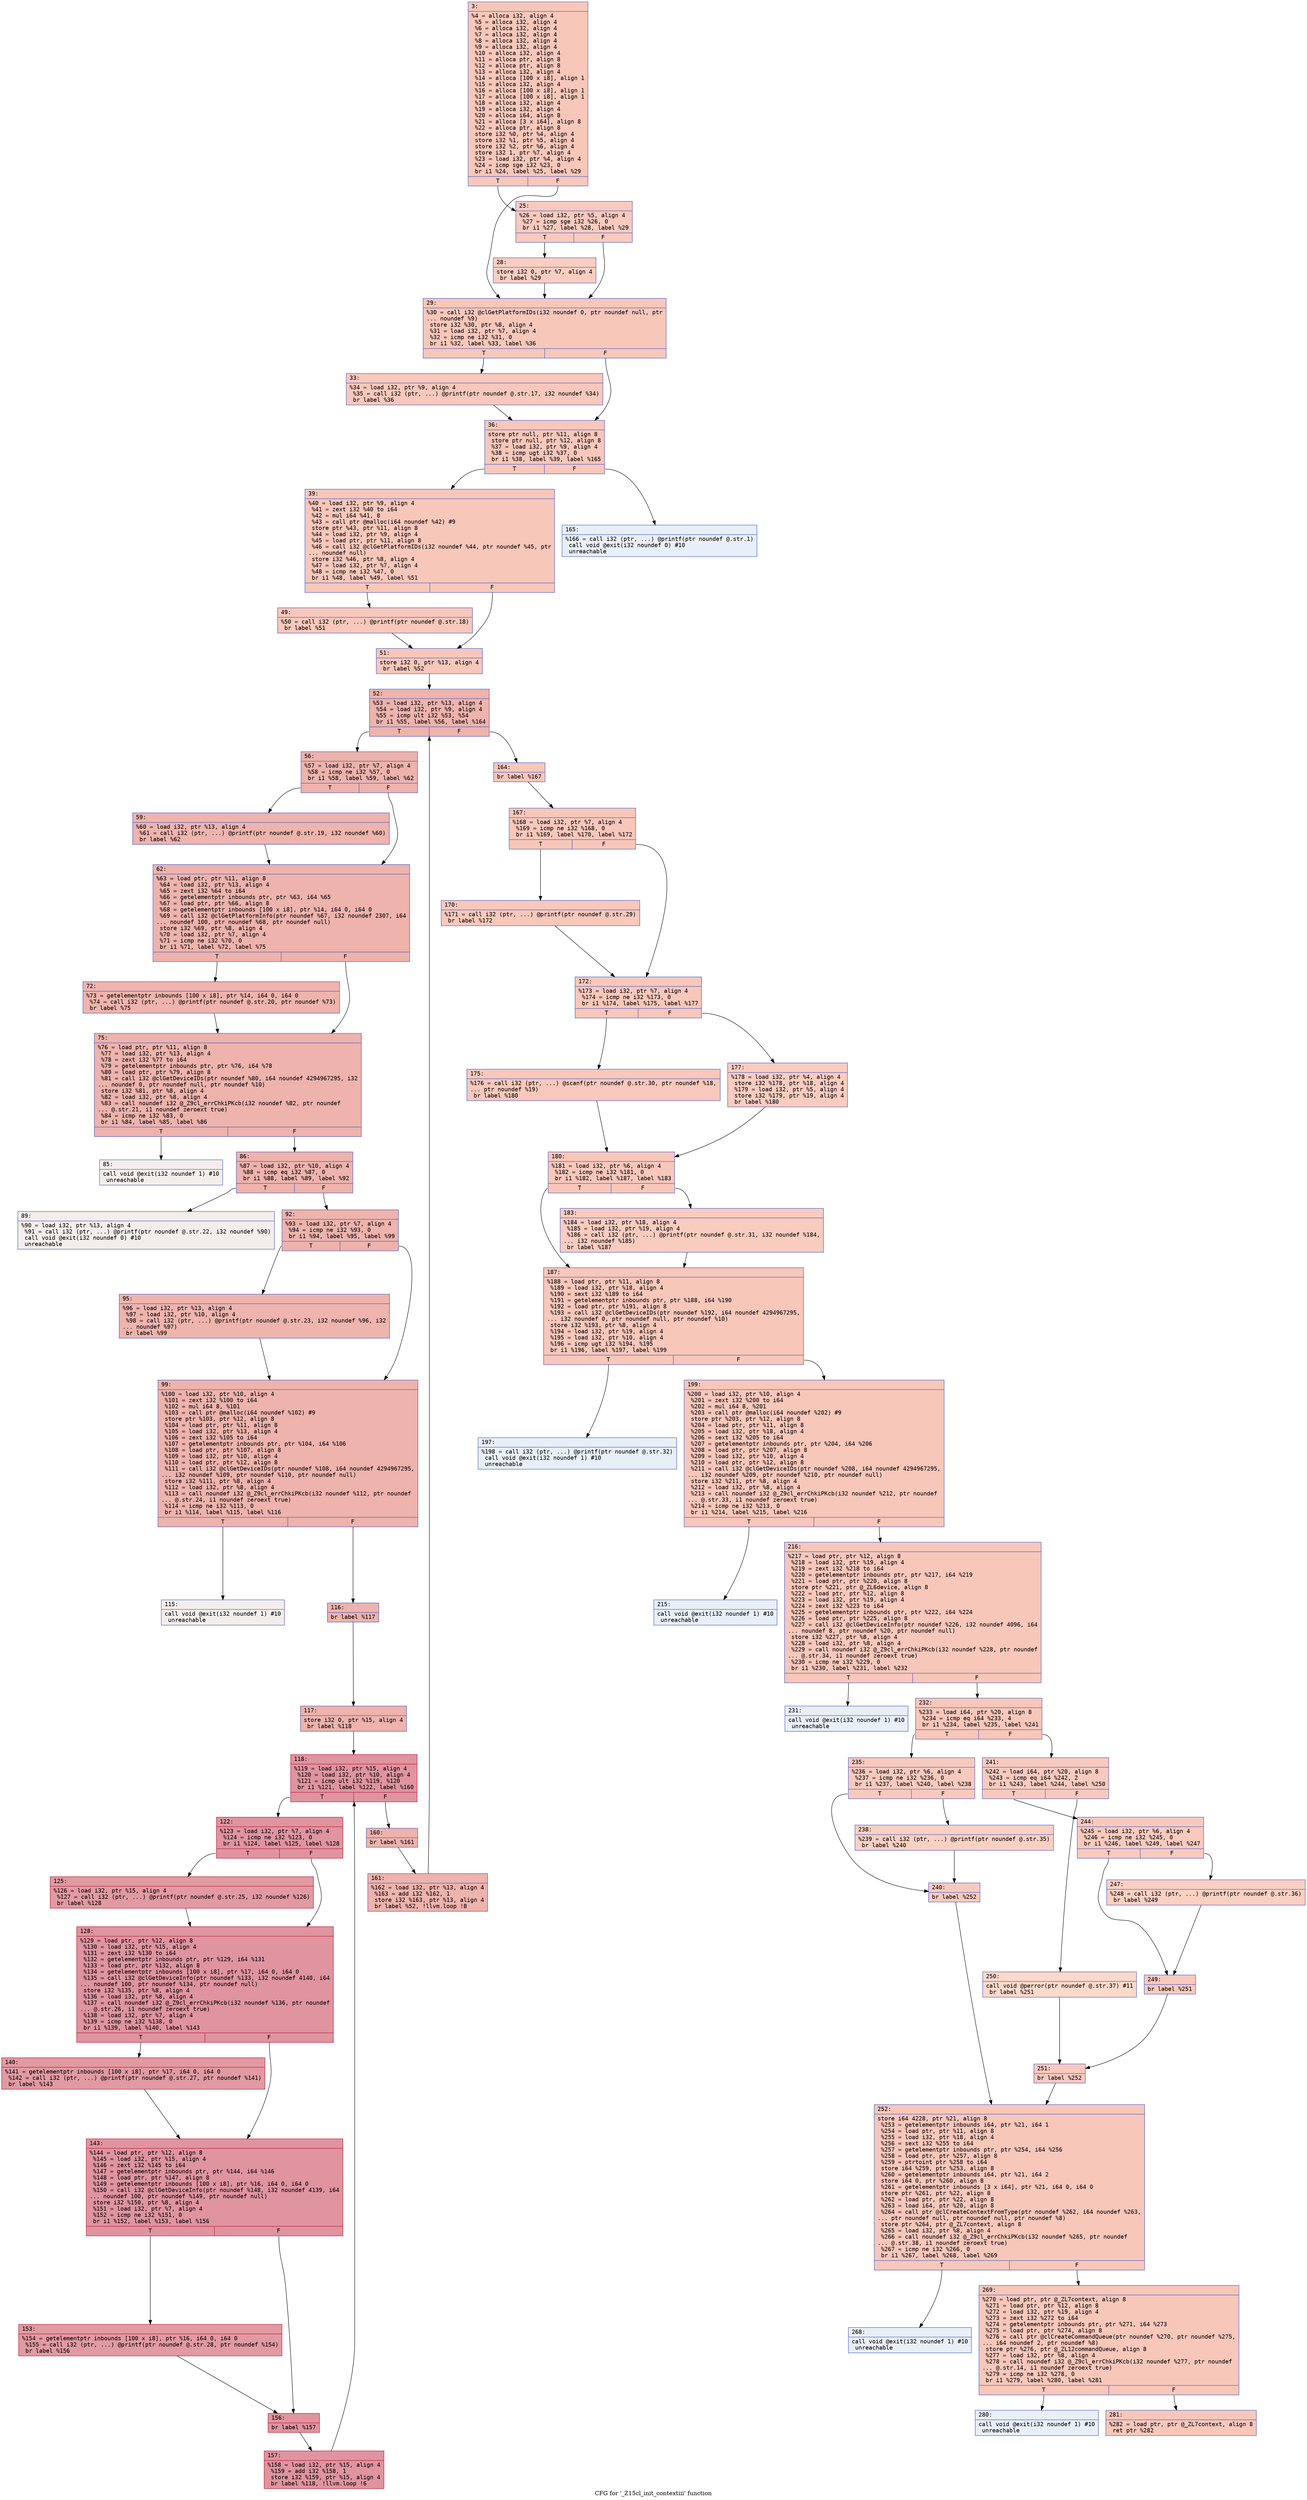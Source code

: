 digraph "CFG for '_Z15cl_init_contextiii' function" {
	label="CFG for '_Z15cl_init_contextiii' function";

	Node0x60000035b110 [shape=record,color="#3d50c3ff", style=filled, fillcolor="#ec7f6370" fontname="Courier",label="{3:\l|  %4 = alloca i32, align 4\l  %5 = alloca i32, align 4\l  %6 = alloca i32, align 4\l  %7 = alloca i32, align 4\l  %8 = alloca i32, align 4\l  %9 = alloca i32, align 4\l  %10 = alloca i32, align 4\l  %11 = alloca ptr, align 8\l  %12 = alloca ptr, align 8\l  %13 = alloca i32, align 4\l  %14 = alloca [100 x i8], align 1\l  %15 = alloca i32, align 4\l  %16 = alloca [100 x i8], align 1\l  %17 = alloca [100 x i8], align 1\l  %18 = alloca i32, align 4\l  %19 = alloca i32, align 4\l  %20 = alloca i64, align 8\l  %21 = alloca [3 x i64], align 8\l  %22 = alloca ptr, align 8\l  store i32 %0, ptr %4, align 4\l  store i32 %1, ptr %5, align 4\l  store i32 %2, ptr %6, align 4\l  store i32 1, ptr %7, align 4\l  %23 = load i32, ptr %4, align 4\l  %24 = icmp sge i32 %23, 0\l  br i1 %24, label %25, label %29\l|{<s0>T|<s1>F}}"];
	Node0x60000035b110:s0 -> Node0x60000035b160[tooltip="3 -> 25\nProbability 50.00%" ];
	Node0x60000035b110:s1 -> Node0x60000035b200[tooltip="3 -> 29\nProbability 50.00%" ];
	Node0x60000035b160 [shape=record,color="#3d50c3ff", style=filled, fillcolor="#ef886b70" fontname="Courier",label="{25:\l|  %26 = load i32, ptr %5, align 4\l  %27 = icmp sge i32 %26, 0\l  br i1 %27, label %28, label %29\l|{<s0>T|<s1>F}}"];
	Node0x60000035b160:s0 -> Node0x60000035b1b0[tooltip="25 -> 28\nProbability 50.00%" ];
	Node0x60000035b160:s1 -> Node0x60000035b200[tooltip="25 -> 29\nProbability 50.00%" ];
	Node0x60000035b1b0 [shape=record,color="#3d50c3ff", style=filled, fillcolor="#f2907270" fontname="Courier",label="{28:\l|  store i32 0, ptr %7, align 4\l  br label %29\l}"];
	Node0x60000035b1b0 -> Node0x60000035b200[tooltip="28 -> 29\nProbability 100.00%" ];
	Node0x60000035b200 [shape=record,color="#3d50c3ff", style=filled, fillcolor="#ec7f6370" fontname="Courier",label="{29:\l|  %30 = call i32 @clGetPlatformIDs(i32 noundef 0, ptr noundef null, ptr\l... noundef %9)\l  store i32 %30, ptr %8, align 4\l  %31 = load i32, ptr %7, align 4\l  %32 = icmp ne i32 %31, 0\l  br i1 %32, label %33, label %36\l|{<s0>T|<s1>F}}"];
	Node0x60000035b200:s0 -> Node0x60000035b250[tooltip="29 -> 33\nProbability 62.50%" ];
	Node0x60000035b200:s1 -> Node0x60000035b2a0[tooltip="29 -> 36\nProbability 37.50%" ];
	Node0x60000035b250 [shape=record,color="#3d50c3ff", style=filled, fillcolor="#ed836670" fontname="Courier",label="{33:\l|  %34 = load i32, ptr %9, align 4\l  %35 = call i32 (ptr, ...) @printf(ptr noundef @.str.17, i32 noundef %34)\l  br label %36\l}"];
	Node0x60000035b250 -> Node0x60000035b2a0[tooltip="33 -> 36\nProbability 100.00%" ];
	Node0x60000035b2a0 [shape=record,color="#3d50c3ff", style=filled, fillcolor="#ec7f6370" fontname="Courier",label="{36:\l|  store ptr null, ptr %11, align 8\l  store ptr null, ptr %12, align 8\l  %37 = load i32, ptr %9, align 4\l  %38 = icmp ugt i32 %37, 0\l  br i1 %38, label %39, label %165\l|{<s0>T|<s1>F}}"];
	Node0x60000035b2a0:s0 -> Node0x60000035b2f0[tooltip="36 -> 39\nProbability 100.00%" ];
	Node0x60000035b2a0:s1 -> Node0x60000035bc50[tooltip="36 -> 165\nProbability 0.00%" ];
	Node0x60000035b2f0 [shape=record,color="#3d50c3ff", style=filled, fillcolor="#ec7f6370" fontname="Courier",label="{39:\l|  %40 = load i32, ptr %9, align 4\l  %41 = zext i32 %40 to i64\l  %42 = mul i64 %41, 8\l  %43 = call ptr @malloc(i64 noundef %42) #9\l  store ptr %43, ptr %11, align 8\l  %44 = load i32, ptr %9, align 4\l  %45 = load ptr, ptr %11, align 8\l  %46 = call i32 @clGetPlatformIDs(i32 noundef %44, ptr noundef %45, ptr\l... noundef null)\l  store i32 %46, ptr %8, align 4\l  %47 = load i32, ptr %7, align 4\l  %48 = icmp ne i32 %47, 0\l  br i1 %48, label %49, label %51\l|{<s0>T|<s1>F}}"];
	Node0x60000035b2f0:s0 -> Node0x60000035b340[tooltip="39 -> 49\nProbability 62.50%" ];
	Node0x60000035b2f0:s1 -> Node0x60000035b390[tooltip="39 -> 51\nProbability 37.50%" ];
	Node0x60000035b340 [shape=record,color="#3d50c3ff", style=filled, fillcolor="#ed836670" fontname="Courier",label="{49:\l|  %50 = call i32 (ptr, ...) @printf(ptr noundef @.str.18)\l  br label %51\l}"];
	Node0x60000035b340 -> Node0x60000035b390[tooltip="49 -> 51\nProbability 100.00%" ];
	Node0x60000035b390 [shape=record,color="#3d50c3ff", style=filled, fillcolor="#ec7f6370" fontname="Courier",label="{51:\l|  store i32 0, ptr %13, align 4\l  br label %52\l}"];
	Node0x60000035b390 -> Node0x60000035b3e0[tooltip="51 -> 52\nProbability 100.00%" ];
	Node0x60000035b3e0 [shape=record,color="#3d50c3ff", style=filled, fillcolor="#d6524470" fontname="Courier",label="{52:\l|  %53 = load i32, ptr %13, align 4\l  %54 = load i32, ptr %9, align 4\l  %55 = icmp ult i32 %53, %54\l  br i1 %55, label %56, label %164\l|{<s0>T|<s1>F}}"];
	Node0x60000035b3e0:s0 -> Node0x60000035b430[tooltip="52 -> 56\nProbability 96.88%" ];
	Node0x60000035b3e0:s1 -> Node0x60000035bc00[tooltip="52 -> 164\nProbability 3.12%" ];
	Node0x60000035b430 [shape=record,color="#3d50c3ff", style=filled, fillcolor="#d6524470" fontname="Courier",label="{56:\l|  %57 = load i32, ptr %7, align 4\l  %58 = icmp ne i32 %57, 0\l  br i1 %58, label %59, label %62\l|{<s0>T|<s1>F}}"];
	Node0x60000035b430:s0 -> Node0x60000035b480[tooltip="56 -> 59\nProbability 62.50%" ];
	Node0x60000035b430:s1 -> Node0x60000035b4d0[tooltip="56 -> 62\nProbability 37.50%" ];
	Node0x60000035b480 [shape=record,color="#3d50c3ff", style=filled, fillcolor="#d8564670" fontname="Courier",label="{59:\l|  %60 = load i32, ptr %13, align 4\l  %61 = call i32 (ptr, ...) @printf(ptr noundef @.str.19, i32 noundef %60)\l  br label %62\l}"];
	Node0x60000035b480 -> Node0x60000035b4d0[tooltip="59 -> 62\nProbability 100.00%" ];
	Node0x60000035b4d0 [shape=record,color="#3d50c3ff", style=filled, fillcolor="#d6524470" fontname="Courier",label="{62:\l|  %63 = load ptr, ptr %11, align 8\l  %64 = load i32, ptr %13, align 4\l  %65 = zext i32 %64 to i64\l  %66 = getelementptr inbounds ptr, ptr %63, i64 %65\l  %67 = load ptr, ptr %66, align 8\l  %68 = getelementptr inbounds [100 x i8], ptr %14, i64 0, i64 0\l  %69 = call i32 @clGetPlatformInfo(ptr noundef %67, i32 noundef 2307, i64\l... noundef 100, ptr noundef %68, ptr noundef null)\l  store i32 %69, ptr %8, align 4\l  %70 = load i32, ptr %7, align 4\l  %71 = icmp ne i32 %70, 0\l  br i1 %71, label %72, label %75\l|{<s0>T|<s1>F}}"];
	Node0x60000035b4d0:s0 -> Node0x60000035b520[tooltip="62 -> 72\nProbability 62.50%" ];
	Node0x60000035b4d0:s1 -> Node0x60000035b570[tooltip="62 -> 75\nProbability 37.50%" ];
	Node0x60000035b520 [shape=record,color="#3d50c3ff", style=filled, fillcolor="#d8564670" fontname="Courier",label="{72:\l|  %73 = getelementptr inbounds [100 x i8], ptr %14, i64 0, i64 0\l  %74 = call i32 (ptr, ...) @printf(ptr noundef @.str.20, ptr noundef %73)\l  br label %75\l}"];
	Node0x60000035b520 -> Node0x60000035b570[tooltip="72 -> 75\nProbability 100.00%" ];
	Node0x60000035b570 [shape=record,color="#3d50c3ff", style=filled, fillcolor="#d6524470" fontname="Courier",label="{75:\l|  %76 = load ptr, ptr %11, align 8\l  %77 = load i32, ptr %13, align 4\l  %78 = zext i32 %77 to i64\l  %79 = getelementptr inbounds ptr, ptr %76, i64 %78\l  %80 = load ptr, ptr %79, align 8\l  %81 = call i32 @clGetDeviceIDs(ptr noundef %80, i64 noundef 4294967295, i32\l... noundef 0, ptr noundef null, ptr noundef %10)\l  store i32 %81, ptr %8, align 4\l  %82 = load i32, ptr %8, align 4\l  %83 = call noundef i32 @_Z9cl_errChkiPKcb(i32 noundef %82, ptr noundef\l... @.str.21, i1 noundef zeroext true)\l  %84 = icmp ne i32 %83, 0\l  br i1 %84, label %85, label %86\l|{<s0>T|<s1>F}}"];
	Node0x60000035b570:s0 -> Node0x60000035b5c0[tooltip="75 -> 85\nProbability 0.00%" ];
	Node0x60000035b570:s1 -> Node0x60000035b610[tooltip="75 -> 86\nProbability 100.00%" ];
	Node0x60000035b5c0 [shape=record,color="#3d50c3ff", style=filled, fillcolor="#e5d8d170" fontname="Courier",label="{85:\l|  call void @exit(i32 noundef 1) #10\l  unreachable\l}"];
	Node0x60000035b610 [shape=record,color="#3d50c3ff", style=filled, fillcolor="#d6524470" fontname="Courier",label="{86:\l|  %87 = load i32, ptr %10, align 4\l  %88 = icmp eq i32 %87, 0\l  br i1 %88, label %89, label %92\l|{<s0>T|<s1>F}}"];
	Node0x60000035b610:s0 -> Node0x60000035b660[tooltip="86 -> 89\nProbability 0.00%" ];
	Node0x60000035b610:s1 -> Node0x60000035b6b0[tooltip="86 -> 92\nProbability 100.00%" ];
	Node0x60000035b660 [shape=record,color="#3d50c3ff", style=filled, fillcolor="#e5d8d170" fontname="Courier",label="{89:\l|  %90 = load i32, ptr %13, align 4\l  %91 = call i32 (ptr, ...) @printf(ptr noundef @.str.22, i32 noundef %90)\l  call void @exit(i32 noundef 0) #10\l  unreachable\l}"];
	Node0x60000035b6b0 [shape=record,color="#3d50c3ff", style=filled, fillcolor="#d6524470" fontname="Courier",label="{92:\l|  %93 = load i32, ptr %7, align 4\l  %94 = icmp ne i32 %93, 0\l  br i1 %94, label %95, label %99\l|{<s0>T|<s1>F}}"];
	Node0x60000035b6b0:s0 -> Node0x60000035b700[tooltip="92 -> 95\nProbability 62.50%" ];
	Node0x60000035b6b0:s1 -> Node0x60000035b750[tooltip="92 -> 99\nProbability 37.50%" ];
	Node0x60000035b700 [shape=record,color="#3d50c3ff", style=filled, fillcolor="#d8564670" fontname="Courier",label="{95:\l|  %96 = load i32, ptr %13, align 4\l  %97 = load i32, ptr %10, align 4\l  %98 = call i32 (ptr, ...) @printf(ptr noundef @.str.23, i32 noundef %96, i32\l... noundef %97)\l  br label %99\l}"];
	Node0x60000035b700 -> Node0x60000035b750[tooltip="95 -> 99\nProbability 100.00%" ];
	Node0x60000035b750 [shape=record,color="#3d50c3ff", style=filled, fillcolor="#d6524470" fontname="Courier",label="{99:\l|  %100 = load i32, ptr %10, align 4\l  %101 = zext i32 %100 to i64\l  %102 = mul i64 8, %101\l  %103 = call ptr @malloc(i64 noundef %102) #9\l  store ptr %103, ptr %12, align 8\l  %104 = load ptr, ptr %11, align 8\l  %105 = load i32, ptr %13, align 4\l  %106 = zext i32 %105 to i64\l  %107 = getelementptr inbounds ptr, ptr %104, i64 %106\l  %108 = load ptr, ptr %107, align 8\l  %109 = load i32, ptr %10, align 4\l  %110 = load ptr, ptr %12, align 8\l  %111 = call i32 @clGetDeviceIDs(ptr noundef %108, i64 noundef 4294967295,\l... i32 noundef %109, ptr noundef %110, ptr noundef null)\l  store i32 %111, ptr %8, align 4\l  %112 = load i32, ptr %8, align 4\l  %113 = call noundef i32 @_Z9cl_errChkiPKcb(i32 noundef %112, ptr noundef\l... @.str.24, i1 noundef zeroext true)\l  %114 = icmp ne i32 %113, 0\l  br i1 %114, label %115, label %116\l|{<s0>T|<s1>F}}"];
	Node0x60000035b750:s0 -> Node0x60000035b7a0[tooltip="99 -> 115\nProbability 0.00%" ];
	Node0x60000035b750:s1 -> Node0x60000035b7f0[tooltip="99 -> 116\nProbability 100.00%" ];
	Node0x60000035b7a0 [shape=record,color="#3d50c3ff", style=filled, fillcolor="#e5d8d170" fontname="Courier",label="{115:\l|  call void @exit(i32 noundef 1) #10\l  unreachable\l}"];
	Node0x60000035b7f0 [shape=record,color="#3d50c3ff", style=filled, fillcolor="#d6524470" fontname="Courier",label="{116:\l|  br label %117\l}"];
	Node0x60000035b7f0 -> Node0x60000035b840[tooltip="116 -> 117\nProbability 100.00%" ];
	Node0x60000035b840 [shape=record,color="#3d50c3ff", style=filled, fillcolor="#d6524470" fontname="Courier",label="{117:\l|  store i32 0, ptr %15, align 4\l  br label %118\l}"];
	Node0x60000035b840 -> Node0x60000035b890[tooltip="117 -> 118\nProbability 100.00%" ];
	Node0x60000035b890 [shape=record,color="#b70d28ff", style=filled, fillcolor="#b70d2870" fontname="Courier",label="{118:\l|  %119 = load i32, ptr %15, align 4\l  %120 = load i32, ptr %10, align 4\l  %121 = icmp ult i32 %119, %120\l  br i1 %121, label %122, label %160\l|{<s0>T|<s1>F}}"];
	Node0x60000035b890:s0 -> Node0x60000035b8e0[tooltip="118 -> 122\nProbability 96.88%" ];
	Node0x60000035b890:s1 -> Node0x60000035bb60[tooltip="118 -> 160\nProbability 3.12%" ];
	Node0x60000035b8e0 [shape=record,color="#b70d28ff", style=filled, fillcolor="#b70d2870" fontname="Courier",label="{122:\l|  %123 = load i32, ptr %7, align 4\l  %124 = icmp ne i32 %123, 0\l  br i1 %124, label %125, label %128\l|{<s0>T|<s1>F}}"];
	Node0x60000035b8e0:s0 -> Node0x60000035b930[tooltip="122 -> 125\nProbability 62.50%" ];
	Node0x60000035b8e0:s1 -> Node0x60000035b980[tooltip="122 -> 128\nProbability 37.50%" ];
	Node0x60000035b930 [shape=record,color="#b70d28ff", style=filled, fillcolor="#bb1b2c70" fontname="Courier",label="{125:\l|  %126 = load i32, ptr %15, align 4\l  %127 = call i32 (ptr, ...) @printf(ptr noundef @.str.25, i32 noundef %126)\l  br label %128\l}"];
	Node0x60000035b930 -> Node0x60000035b980[tooltip="125 -> 128\nProbability 100.00%" ];
	Node0x60000035b980 [shape=record,color="#b70d28ff", style=filled, fillcolor="#b70d2870" fontname="Courier",label="{128:\l|  %129 = load ptr, ptr %12, align 8\l  %130 = load i32, ptr %15, align 4\l  %131 = zext i32 %130 to i64\l  %132 = getelementptr inbounds ptr, ptr %129, i64 %131\l  %133 = load ptr, ptr %132, align 8\l  %134 = getelementptr inbounds [100 x i8], ptr %17, i64 0, i64 0\l  %135 = call i32 @clGetDeviceInfo(ptr noundef %133, i32 noundef 4140, i64\l... noundef 100, ptr noundef %134, ptr noundef null)\l  store i32 %135, ptr %8, align 4\l  %136 = load i32, ptr %8, align 4\l  %137 = call noundef i32 @_Z9cl_errChkiPKcb(i32 noundef %136, ptr noundef\l... @.str.26, i1 noundef zeroext true)\l  %138 = load i32, ptr %7, align 4\l  %139 = icmp ne i32 %138, 0\l  br i1 %139, label %140, label %143\l|{<s0>T|<s1>F}}"];
	Node0x60000035b980:s0 -> Node0x60000035b9d0[tooltip="128 -> 140\nProbability 62.50%" ];
	Node0x60000035b980:s1 -> Node0x60000035ba20[tooltip="128 -> 143\nProbability 37.50%" ];
	Node0x60000035b9d0 [shape=record,color="#b70d28ff", style=filled, fillcolor="#bb1b2c70" fontname="Courier",label="{140:\l|  %141 = getelementptr inbounds [100 x i8], ptr %17, i64 0, i64 0\l  %142 = call i32 (ptr, ...) @printf(ptr noundef @.str.27, ptr noundef %141)\l  br label %143\l}"];
	Node0x60000035b9d0 -> Node0x60000035ba20[tooltip="140 -> 143\nProbability 100.00%" ];
	Node0x60000035ba20 [shape=record,color="#b70d28ff", style=filled, fillcolor="#b70d2870" fontname="Courier",label="{143:\l|  %144 = load ptr, ptr %12, align 8\l  %145 = load i32, ptr %15, align 4\l  %146 = zext i32 %145 to i64\l  %147 = getelementptr inbounds ptr, ptr %144, i64 %146\l  %148 = load ptr, ptr %147, align 8\l  %149 = getelementptr inbounds [100 x i8], ptr %16, i64 0, i64 0\l  %150 = call i32 @clGetDeviceInfo(ptr noundef %148, i32 noundef 4139, i64\l... noundef 100, ptr noundef %149, ptr noundef null)\l  store i32 %150, ptr %8, align 4\l  %151 = load i32, ptr %7, align 4\l  %152 = icmp ne i32 %151, 0\l  br i1 %152, label %153, label %156\l|{<s0>T|<s1>F}}"];
	Node0x60000035ba20:s0 -> Node0x60000035ba70[tooltip="143 -> 153\nProbability 62.50%" ];
	Node0x60000035ba20:s1 -> Node0x60000035bac0[tooltip="143 -> 156\nProbability 37.50%" ];
	Node0x60000035ba70 [shape=record,color="#b70d28ff", style=filled, fillcolor="#bb1b2c70" fontname="Courier",label="{153:\l|  %154 = getelementptr inbounds [100 x i8], ptr %16, i64 0, i64 0\l  %155 = call i32 (ptr, ...) @printf(ptr noundef @.str.28, ptr noundef %154)\l  br label %156\l}"];
	Node0x60000035ba70 -> Node0x60000035bac0[tooltip="153 -> 156\nProbability 100.00%" ];
	Node0x60000035bac0 [shape=record,color="#b70d28ff", style=filled, fillcolor="#b70d2870" fontname="Courier",label="{156:\l|  br label %157\l}"];
	Node0x60000035bac0 -> Node0x60000035bb10[tooltip="156 -> 157\nProbability 100.00%" ];
	Node0x60000035bb10 [shape=record,color="#b70d28ff", style=filled, fillcolor="#b70d2870" fontname="Courier",label="{157:\l|  %158 = load i32, ptr %15, align 4\l  %159 = add i32 %158, 1\l  store i32 %159, ptr %15, align 4\l  br label %118, !llvm.loop !6\l}"];
	Node0x60000035bb10 -> Node0x60000035b890[tooltip="157 -> 118\nProbability 100.00%" ];
	Node0x60000035bb60 [shape=record,color="#3d50c3ff", style=filled, fillcolor="#d6524470" fontname="Courier",label="{160:\l|  br label %161\l}"];
	Node0x60000035bb60 -> Node0x60000035bbb0[tooltip="160 -> 161\nProbability 100.00%" ];
	Node0x60000035bbb0 [shape=record,color="#3d50c3ff", style=filled, fillcolor="#d6524470" fontname="Courier",label="{161:\l|  %162 = load i32, ptr %13, align 4\l  %163 = add i32 %162, 1\l  store i32 %163, ptr %13, align 4\l  br label %52, !llvm.loop !8\l}"];
	Node0x60000035bbb0 -> Node0x60000035b3e0[tooltip="161 -> 52\nProbability 100.00%" ];
	Node0x60000035bc00 [shape=record,color="#3d50c3ff", style=filled, fillcolor="#ec7f6370" fontname="Courier",label="{164:\l|  br label %167\l}"];
	Node0x60000035bc00 -> Node0x60000035bca0[tooltip="164 -> 167\nProbability 100.00%" ];
	Node0x60000035bc50 [shape=record,color="#3d50c3ff", style=filled, fillcolor="#cedaeb70" fontname="Courier",label="{165:\l|  %166 = call i32 (ptr, ...) @printf(ptr noundef @.str.1)\l  call void @exit(i32 noundef 0) #10\l  unreachable\l}"];
	Node0x60000035bca0 [shape=record,color="#3d50c3ff", style=filled, fillcolor="#ec7f6370" fontname="Courier",label="{167:\l|  %168 = load i32, ptr %7, align 4\l  %169 = icmp ne i32 %168, 0\l  br i1 %169, label %170, label %172\l|{<s0>T|<s1>F}}"];
	Node0x60000035bca0:s0 -> Node0x60000035bcf0[tooltip="167 -> 170\nProbability 62.50%" ];
	Node0x60000035bca0:s1 -> Node0x60000035bd40[tooltip="167 -> 172\nProbability 37.50%" ];
	Node0x60000035bcf0 [shape=record,color="#3d50c3ff", style=filled, fillcolor="#ed836670" fontname="Courier",label="{170:\l|  %171 = call i32 (ptr, ...) @printf(ptr noundef @.str.29)\l  br label %172\l}"];
	Node0x60000035bcf0 -> Node0x60000035bd40[tooltip="170 -> 172\nProbability 100.00%" ];
	Node0x60000035bd40 [shape=record,color="#3d50c3ff", style=filled, fillcolor="#ec7f6370" fontname="Courier",label="{172:\l|  %173 = load i32, ptr %7, align 4\l  %174 = icmp ne i32 %173, 0\l  br i1 %174, label %175, label %177\l|{<s0>T|<s1>F}}"];
	Node0x60000035bd40:s0 -> Node0x60000035bd90[tooltip="172 -> 175\nProbability 62.50%" ];
	Node0x60000035bd40:s1 -> Node0x60000035bde0[tooltip="172 -> 177\nProbability 37.50%" ];
	Node0x60000035bd90 [shape=record,color="#3d50c3ff", style=filled, fillcolor="#ed836670" fontname="Courier",label="{175:\l|  %176 = call i32 (ptr, ...) @scanf(ptr noundef @.str.30, ptr noundef %18,\l... ptr noundef %19)\l  br label %180\l}"];
	Node0x60000035bd90 -> Node0x60000035be30[tooltip="175 -> 180\nProbability 100.00%" ];
	Node0x60000035bde0 [shape=record,color="#3d50c3ff", style=filled, fillcolor="#f08b6e70" fontname="Courier",label="{177:\l|  %178 = load i32, ptr %4, align 4\l  store i32 %178, ptr %18, align 4\l  %179 = load i32, ptr %5, align 4\l  store i32 %179, ptr %19, align 4\l  br label %180\l}"];
	Node0x60000035bde0 -> Node0x60000035be30[tooltip="177 -> 180\nProbability 100.00%" ];
	Node0x60000035be30 [shape=record,color="#3d50c3ff", style=filled, fillcolor="#ec7f6370" fontname="Courier",label="{180:\l|  %181 = load i32, ptr %6, align 4\l  %182 = icmp ne i32 %181, 0\l  br i1 %182, label %187, label %183\l|{<s0>T|<s1>F}}"];
	Node0x60000035be30:s0 -> Node0x60000035bed0[tooltip="180 -> 187\nProbability 62.50%" ];
	Node0x60000035be30:s1 -> Node0x60000035be80[tooltip="180 -> 183\nProbability 37.50%" ];
	Node0x60000035be80 [shape=record,color="#3d50c3ff", style=filled, fillcolor="#f08b6e70" fontname="Courier",label="{183:\l|  %184 = load i32, ptr %18, align 4\l  %185 = load i32, ptr %19, align 4\l  %186 = call i32 (ptr, ...) @printf(ptr noundef @.str.31, i32 noundef %184,\l... i32 noundef %185)\l  br label %187\l}"];
	Node0x60000035be80 -> Node0x60000035bed0[tooltip="183 -> 187\nProbability 100.00%" ];
	Node0x60000035bed0 [shape=record,color="#3d50c3ff", style=filled, fillcolor="#ec7f6370" fontname="Courier",label="{187:\l|  %188 = load ptr, ptr %11, align 8\l  %189 = load i32, ptr %18, align 4\l  %190 = sext i32 %189 to i64\l  %191 = getelementptr inbounds ptr, ptr %188, i64 %190\l  %192 = load ptr, ptr %191, align 8\l  %193 = call i32 @clGetDeviceIDs(ptr noundef %192, i64 noundef 4294967295,\l... i32 noundef 0, ptr noundef null, ptr noundef %10)\l  store i32 %193, ptr %8, align 4\l  %194 = load i32, ptr %19, align 4\l  %195 = load i32, ptr %10, align 4\l  %196 = icmp ugt i32 %194, %195\l  br i1 %196, label %197, label %199\l|{<s0>T|<s1>F}}"];
	Node0x60000035bed0:s0 -> Node0x60000035bf20[tooltip="187 -> 197\nProbability 0.00%" ];
	Node0x60000035bed0:s1 -> Node0x60000035bf70[tooltip="187 -> 199\nProbability 100.00%" ];
	Node0x60000035bf20 [shape=record,color="#3d50c3ff", style=filled, fillcolor="#cedaeb70" fontname="Courier",label="{197:\l|  %198 = call i32 (ptr, ...) @printf(ptr noundef @.str.32)\l  call void @exit(i32 noundef 1) #10\l  unreachable\l}"];
	Node0x60000035bf70 [shape=record,color="#3d50c3ff", style=filled, fillcolor="#ec7f6370" fontname="Courier",label="{199:\l|  %200 = load i32, ptr %10, align 4\l  %201 = zext i32 %200 to i64\l  %202 = mul i64 8, %201\l  %203 = call ptr @malloc(i64 noundef %202) #9\l  store ptr %203, ptr %12, align 8\l  %204 = load ptr, ptr %11, align 8\l  %205 = load i32, ptr %18, align 4\l  %206 = sext i32 %205 to i64\l  %207 = getelementptr inbounds ptr, ptr %204, i64 %206\l  %208 = load ptr, ptr %207, align 8\l  %209 = load i32, ptr %10, align 4\l  %210 = load ptr, ptr %12, align 8\l  %211 = call i32 @clGetDeviceIDs(ptr noundef %208, i64 noundef 4294967295,\l... i32 noundef %209, ptr noundef %210, ptr noundef null)\l  store i32 %211, ptr %8, align 4\l  %212 = load i32, ptr %8, align 4\l  %213 = call noundef i32 @_Z9cl_errChkiPKcb(i32 noundef %212, ptr noundef\l... @.str.33, i1 noundef zeroext true)\l  %214 = icmp ne i32 %213, 0\l  br i1 %214, label %215, label %216\l|{<s0>T|<s1>F}}"];
	Node0x60000035bf70:s0 -> Node0x60000035c000[tooltip="199 -> 215\nProbability 0.00%" ];
	Node0x60000035bf70:s1 -> Node0x60000035c050[tooltip="199 -> 216\nProbability 100.00%" ];
	Node0x60000035c000 [shape=record,color="#3d50c3ff", style=filled, fillcolor="#cedaeb70" fontname="Courier",label="{215:\l|  call void @exit(i32 noundef 1) #10\l  unreachable\l}"];
	Node0x60000035c050 [shape=record,color="#3d50c3ff", style=filled, fillcolor="#ec7f6370" fontname="Courier",label="{216:\l|  %217 = load ptr, ptr %12, align 8\l  %218 = load i32, ptr %19, align 4\l  %219 = zext i32 %218 to i64\l  %220 = getelementptr inbounds ptr, ptr %217, i64 %219\l  %221 = load ptr, ptr %220, align 8\l  store ptr %221, ptr @_ZL6device, align 8\l  %222 = load ptr, ptr %12, align 8\l  %223 = load i32, ptr %19, align 4\l  %224 = zext i32 %223 to i64\l  %225 = getelementptr inbounds ptr, ptr %222, i64 %224\l  %226 = load ptr, ptr %225, align 8\l  %227 = call i32 @clGetDeviceInfo(ptr noundef %226, i32 noundef 4096, i64\l... noundef 8, ptr noundef %20, ptr noundef null)\l  store i32 %227, ptr %8, align 4\l  %228 = load i32, ptr %8, align 4\l  %229 = call noundef i32 @_Z9cl_errChkiPKcb(i32 noundef %228, ptr noundef\l... @.str.34, i1 noundef zeroext true)\l  %230 = icmp ne i32 %229, 0\l  br i1 %230, label %231, label %232\l|{<s0>T|<s1>F}}"];
	Node0x60000035c050:s0 -> Node0x60000035c0a0[tooltip="216 -> 231\nProbability 0.00%" ];
	Node0x60000035c050:s1 -> Node0x60000035c0f0[tooltip="216 -> 232\nProbability 100.00%" ];
	Node0x60000035c0a0 [shape=record,color="#3d50c3ff", style=filled, fillcolor="#cedaeb70" fontname="Courier",label="{231:\l|  call void @exit(i32 noundef 1) #10\l  unreachable\l}"];
	Node0x60000035c0f0 [shape=record,color="#3d50c3ff", style=filled, fillcolor="#ec7f6370" fontname="Courier",label="{232:\l|  %233 = load i64, ptr %20, align 8\l  %234 = icmp eq i64 %233, 4\l  br i1 %234, label %235, label %241\l|{<s0>T|<s1>F}}"];
	Node0x60000035c0f0:s0 -> Node0x60000035c140[tooltip="232 -> 235\nProbability 50.00%" ];
	Node0x60000035c0f0:s1 -> Node0x60000035c230[tooltip="232 -> 241\nProbability 50.00%" ];
	Node0x60000035c140 [shape=record,color="#3d50c3ff", style=filled, fillcolor="#ef886b70" fontname="Courier",label="{235:\l|  %236 = load i32, ptr %6, align 4\l  %237 = icmp ne i32 %236, 0\l  br i1 %237, label %240, label %238\l|{<s0>T|<s1>F}}"];
	Node0x60000035c140:s0 -> Node0x60000035c1e0[tooltip="235 -> 240\nProbability 62.50%" ];
	Node0x60000035c140:s1 -> Node0x60000035c190[tooltip="235 -> 238\nProbability 37.50%" ];
	Node0x60000035c190 [shape=record,color="#3d50c3ff", style=filled, fillcolor="#f3947570" fontname="Courier",label="{238:\l|  %239 = call i32 (ptr, ...) @printf(ptr noundef @.str.35)\l  br label %240\l}"];
	Node0x60000035c190 -> Node0x60000035c1e0[tooltip="238 -> 240\nProbability 100.00%" ];
	Node0x60000035c1e0 [shape=record,color="#3d50c3ff", style=filled, fillcolor="#ef886b70" fontname="Courier",label="{240:\l|  br label %252\l}"];
	Node0x60000035c1e0 -> Node0x60000035c410[tooltip="240 -> 252\nProbability 100.00%" ];
	Node0x60000035c230 [shape=record,color="#3d50c3ff", style=filled, fillcolor="#ef886b70" fontname="Courier",label="{241:\l|  %242 = load i64, ptr %20, align 8\l  %243 = icmp eq i64 %242, 2\l  br i1 %243, label %244, label %250\l|{<s0>T|<s1>F}}"];
	Node0x60000035c230:s0 -> Node0x60000035c280[tooltip="241 -> 244\nProbability 94.12%" ];
	Node0x60000035c230:s1 -> Node0x60000035c370[tooltip="241 -> 250\nProbability 5.88%" ];
	Node0x60000035c280 [shape=record,color="#3d50c3ff", style=filled, fillcolor="#ef886b70" fontname="Courier",label="{244:\l|  %245 = load i32, ptr %6, align 4\l  %246 = icmp ne i32 %245, 0\l  br i1 %246, label %249, label %247\l|{<s0>T|<s1>F}}"];
	Node0x60000035c280:s0 -> Node0x60000035c320[tooltip="244 -> 249\nProbability 62.50%" ];
	Node0x60000035c280:s1 -> Node0x60000035c2d0[tooltip="244 -> 247\nProbability 37.50%" ];
	Node0x60000035c2d0 [shape=record,color="#3d50c3ff", style=filled, fillcolor="#f3947570" fontname="Courier",label="{247:\l|  %248 = call i32 (ptr, ...) @printf(ptr noundef @.str.36)\l  br label %249\l}"];
	Node0x60000035c2d0 -> Node0x60000035c320[tooltip="247 -> 249\nProbability 100.00%" ];
	Node0x60000035c320 [shape=record,color="#3d50c3ff", style=filled, fillcolor="#ef886b70" fontname="Courier",label="{249:\l|  br label %251\l}"];
	Node0x60000035c320 -> Node0x60000035c3c0[tooltip="249 -> 251\nProbability 100.00%" ];
	Node0x60000035c370 [shape=record,color="#3d50c3ff", style=filled, fillcolor="#f7a88970" fontname="Courier",label="{250:\l|  call void @perror(ptr noundef @.str.37) #11\l  br label %251\l}"];
	Node0x60000035c370 -> Node0x60000035c3c0[tooltip="250 -> 251\nProbability 100.00%" ];
	Node0x60000035c3c0 [shape=record,color="#3d50c3ff", style=filled, fillcolor="#ef886b70" fontname="Courier",label="{251:\l|  br label %252\l}"];
	Node0x60000035c3c0 -> Node0x60000035c410[tooltip="251 -> 252\nProbability 100.00%" ];
	Node0x60000035c410 [shape=record,color="#3d50c3ff", style=filled, fillcolor="#ec7f6370" fontname="Courier",label="{252:\l|  store i64 4228, ptr %21, align 8\l  %253 = getelementptr inbounds i64, ptr %21, i64 1\l  %254 = load ptr, ptr %11, align 8\l  %255 = load i32, ptr %18, align 4\l  %256 = sext i32 %255 to i64\l  %257 = getelementptr inbounds ptr, ptr %254, i64 %256\l  %258 = load ptr, ptr %257, align 8\l  %259 = ptrtoint ptr %258 to i64\l  store i64 %259, ptr %253, align 8\l  %260 = getelementptr inbounds i64, ptr %21, i64 2\l  store i64 0, ptr %260, align 8\l  %261 = getelementptr inbounds [3 x i64], ptr %21, i64 0, i64 0\l  store ptr %261, ptr %22, align 8\l  %262 = load ptr, ptr %22, align 8\l  %263 = load i64, ptr %20, align 8\l  %264 = call ptr @clCreateContextFromType(ptr noundef %262, i64 noundef %263,\l... ptr noundef null, ptr noundef null, ptr noundef %8)\l  store ptr %264, ptr @_ZL7context, align 8\l  %265 = load i32, ptr %8, align 4\l  %266 = call noundef i32 @_Z9cl_errChkiPKcb(i32 noundef %265, ptr noundef\l... @.str.38, i1 noundef zeroext true)\l  %267 = icmp ne i32 %266, 0\l  br i1 %267, label %268, label %269\l|{<s0>T|<s1>F}}"];
	Node0x60000035c410:s0 -> Node0x60000035c460[tooltip="252 -> 268\nProbability 0.00%" ];
	Node0x60000035c410:s1 -> Node0x60000035c4b0[tooltip="252 -> 269\nProbability 100.00%" ];
	Node0x60000035c460 [shape=record,color="#3d50c3ff", style=filled, fillcolor="#cedaeb70" fontname="Courier",label="{268:\l|  call void @exit(i32 noundef 1) #10\l  unreachable\l}"];
	Node0x60000035c4b0 [shape=record,color="#3d50c3ff", style=filled, fillcolor="#ec7f6370" fontname="Courier",label="{269:\l|  %270 = load ptr, ptr @_ZL7context, align 8\l  %271 = load ptr, ptr %12, align 8\l  %272 = load i32, ptr %19, align 4\l  %273 = zext i32 %272 to i64\l  %274 = getelementptr inbounds ptr, ptr %271, i64 %273\l  %275 = load ptr, ptr %274, align 8\l  %276 = call ptr @clCreateCommandQueue(ptr noundef %270, ptr noundef %275,\l... i64 noundef 2, ptr noundef %8)\l  store ptr %276, ptr @_ZL12commandQueue, align 8\l  %277 = load i32, ptr %8, align 4\l  %278 = call noundef i32 @_Z9cl_errChkiPKcb(i32 noundef %277, ptr noundef\l... @.str.14, i1 noundef zeroext true)\l  %279 = icmp ne i32 %278, 0\l  br i1 %279, label %280, label %281\l|{<s0>T|<s1>F}}"];
	Node0x60000035c4b0:s0 -> Node0x60000035c500[tooltip="269 -> 280\nProbability 0.00%" ];
	Node0x60000035c4b0:s1 -> Node0x60000035c550[tooltip="269 -> 281\nProbability 100.00%" ];
	Node0x60000035c500 [shape=record,color="#3d50c3ff", style=filled, fillcolor="#cedaeb70" fontname="Courier",label="{280:\l|  call void @exit(i32 noundef 1) #10\l  unreachable\l}"];
	Node0x60000035c550 [shape=record,color="#3d50c3ff", style=filled, fillcolor="#ec7f6370" fontname="Courier",label="{281:\l|  %282 = load ptr, ptr @_ZL7context, align 8\l  ret ptr %282\l}"];
}
